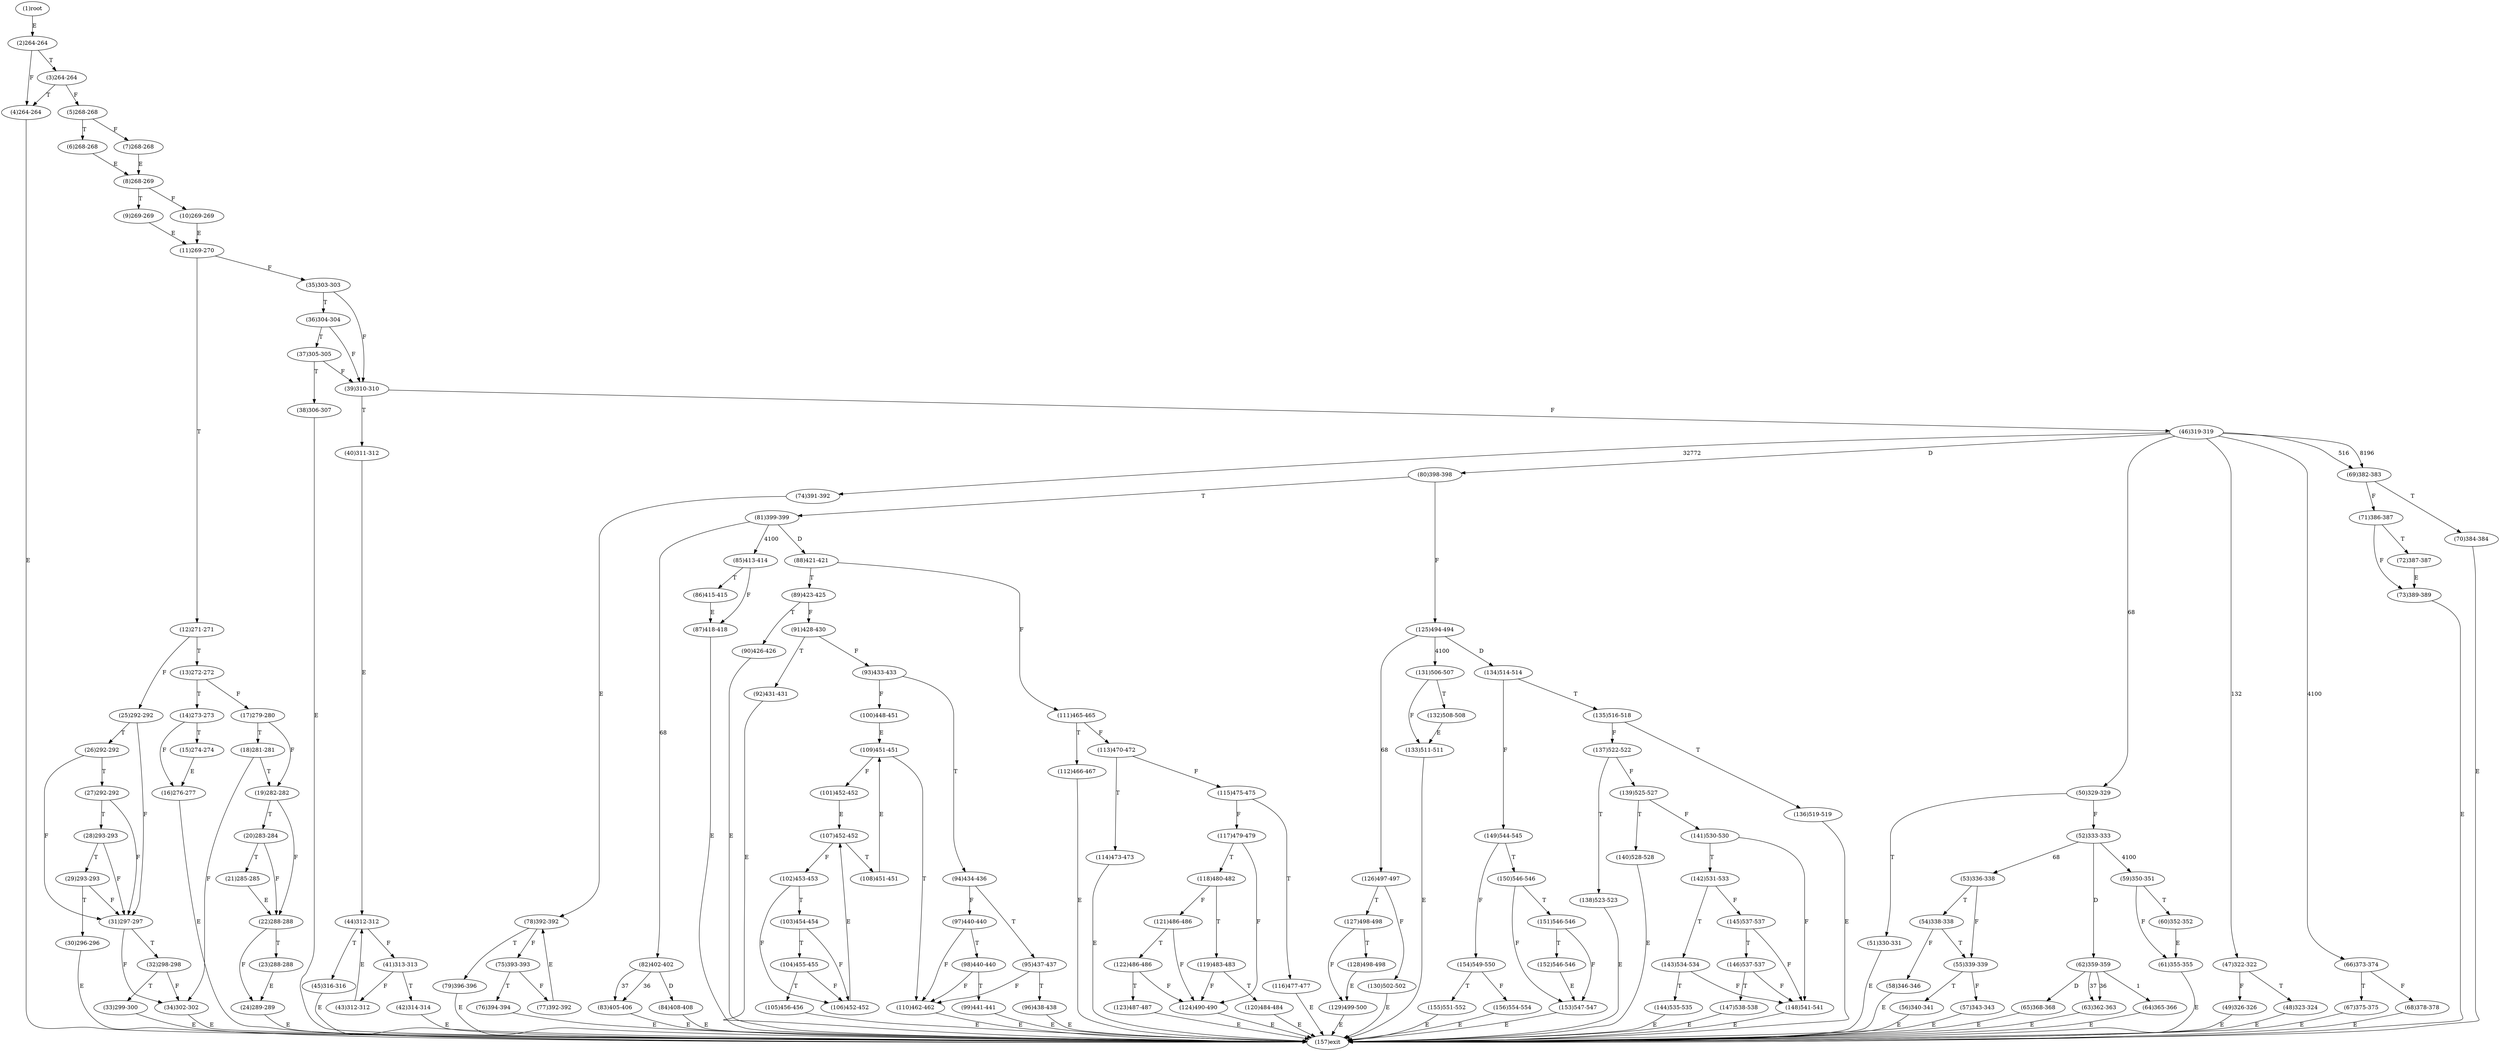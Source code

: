 digraph "" { 
1[ label="(1)root"];
2[ label="(2)264-264"];
3[ label="(3)264-264"];
4[ label="(4)264-264"];
5[ label="(5)268-268"];
6[ label="(6)268-268"];
7[ label="(7)268-268"];
8[ label="(8)268-269"];
9[ label="(9)269-269"];
10[ label="(10)269-269"];
11[ label="(11)269-270"];
12[ label="(12)271-271"];
13[ label="(13)272-272"];
14[ label="(14)273-273"];
15[ label="(15)274-274"];
17[ label="(17)279-280"];
16[ label="(16)276-277"];
19[ label="(19)282-282"];
18[ label="(18)281-281"];
21[ label="(21)285-285"];
20[ label="(20)283-284"];
23[ label="(23)288-288"];
22[ label="(22)288-288"];
25[ label="(25)292-292"];
24[ label="(24)289-289"];
27[ label="(27)292-292"];
26[ label="(26)292-292"];
29[ label="(29)293-293"];
28[ label="(28)293-293"];
31[ label="(31)297-297"];
30[ label="(30)296-296"];
34[ label="(34)302-302"];
35[ label="(35)303-303"];
32[ label="(32)298-298"];
33[ label="(33)299-300"];
38[ label="(38)306-307"];
39[ label="(39)310-310"];
36[ label="(36)304-304"];
37[ label="(37)305-305"];
42[ label="(42)314-314"];
43[ label="(43)312-312"];
40[ label="(40)311-312"];
41[ label="(41)313-313"];
46[ label="(46)319-319"];
47[ label="(47)322-322"];
44[ label="(44)312-312"];
45[ label="(45)316-316"];
51[ label="(51)330-331"];
50[ label="(50)329-329"];
49[ label="(49)326-326"];
48[ label="(48)323-324"];
55[ label="(55)339-339"];
54[ label="(54)338-338"];
53[ label="(53)336-338"];
52[ label="(52)333-333"];
59[ label="(59)350-351"];
58[ label="(58)346-346"];
57[ label="(57)343-343"];
56[ label="(56)340-341"];
63[ label="(63)362-363"];
62[ label="(62)359-359"];
61[ label="(61)355-355"];
60[ label="(60)352-352"];
68[ label="(68)378-378"];
69[ label="(69)382-383"];
70[ label="(70)384-384"];
71[ label="(71)386-387"];
64[ label="(64)365-366"];
65[ label="(65)368-368"];
66[ label="(66)373-374"];
67[ label="(67)375-375"];
76[ label="(76)394-394"];
77[ label="(77)392-392"];
78[ label="(78)392-392"];
79[ label="(79)396-396"];
72[ label="(72)387-387"];
73[ label="(73)389-389"];
74[ label="(74)391-392"];
75[ label="(75)393-393"];
85[ label="(85)413-414"];
84[ label="(84)408-408"];
87[ label="(87)418-418"];
86[ label="(86)415-415"];
81[ label="(81)399-399"];
80[ label="(80)398-398"];
83[ label="(83)405-406"];
82[ label="(82)402-402"];
93[ label="(93)433-433"];
92[ label="(92)431-431"];
95[ label="(95)437-437"];
94[ label="(94)434-436"];
89[ label="(89)423-425"];
88[ label="(88)421-421"];
91[ label="(91)428-430"];
90[ label="(90)426-426"];
102[ label="(102)453-453"];
103[ label="(103)454-454"];
100[ label="(100)448-451"];
101[ label="(101)452-452"];
98[ label="(98)440-440"];
99[ label="(99)441-441"];
96[ label="(96)438-438"];
97[ label="(97)440-440"];
110[ label="(110)462-462"];
111[ label="(111)465-465"];
108[ label="(108)451-451"];
109[ label="(109)451-451"];
106[ label="(106)452-452"];
107[ label="(107)452-452"];
104[ label="(104)455-455"];
105[ label="(105)456-456"];
119[ label="(119)483-483"];
118[ label="(118)480-482"];
117[ label="(117)479-479"];
116[ label="(116)477-477"];
115[ label="(115)475-475"];
114[ label="(114)473-473"];
113[ label="(113)470-472"];
112[ label="(112)466-467"];
127[ label="(127)498-498"];
126[ label="(126)497-497"];
125[ label="(125)494-494"];
124[ label="(124)490-490"];
123[ label="(123)487-487"];
122[ label="(122)486-486"];
121[ label="(121)486-486"];
120[ label="(120)484-484"];
137[ label="(137)522-522"];
136[ label="(136)519-519"];
139[ label="(139)525-527"];
138[ label="(138)523-523"];
141[ label="(141)530-530"];
140[ label="(140)528-528"];
143[ label="(143)534-534"];
142[ label="(142)531-533"];
129[ label="(129)499-500"];
128[ label="(128)498-498"];
131[ label="(131)506-507"];
130[ label="(130)502-502"];
133[ label="(133)511-511"];
132[ label="(132)508-508"];
135[ label="(135)516-518"];
134[ label="(134)514-514"];
152[ label="(152)546-546"];
153[ label="(153)547-547"];
154[ label="(154)549-550"];
155[ label="(155)551-552"];
156[ label="(156)554-554"];
157[ label="(157)exit"];
144[ label="(144)535-535"];
145[ label="(145)537-537"];
146[ label="(146)537-537"];
147[ label="(147)538-538"];
148[ label="(148)541-541"];
149[ label="(149)544-545"];
150[ label="(150)546-546"];
151[ label="(151)546-546"];
1->2[ label="E"];
2->4[ label="F"];
2->3[ label="T"];
3->5[ label="F"];
3->4[ label="T"];
4->157[ label="E"];
5->7[ label="F"];
5->6[ label="T"];
6->8[ label="E"];
7->8[ label="E"];
8->10[ label="F"];
8->9[ label="T"];
9->11[ label="E"];
10->11[ label="E"];
11->35[ label="F"];
11->12[ label="T"];
12->25[ label="F"];
12->13[ label="T"];
13->17[ label="F"];
13->14[ label="T"];
14->16[ label="F"];
14->15[ label="T"];
15->16[ label="E"];
16->157[ label="E"];
17->19[ label="F"];
17->18[ label="T"];
18->34[ label="F"];
18->19[ label="T"];
19->22[ label="F"];
19->20[ label="T"];
20->22[ label="F"];
20->21[ label="T"];
21->22[ label="E"];
22->24[ label="F"];
22->23[ label="T"];
23->24[ label="E"];
24->157[ label="E"];
25->31[ label="F"];
25->26[ label="T"];
26->31[ label="F"];
26->27[ label="T"];
27->31[ label="F"];
27->28[ label="T"];
28->31[ label="F"];
28->29[ label="T"];
29->31[ label="F"];
29->30[ label="T"];
30->157[ label="E"];
31->34[ label="F"];
31->32[ label="T"];
32->34[ label="F"];
32->33[ label="T"];
33->157[ label="E"];
34->157[ label="E"];
35->39[ label="F"];
35->36[ label="T"];
36->39[ label="F"];
36->37[ label="T"];
37->39[ label="F"];
37->38[ label="T"];
38->157[ label="E"];
39->46[ label="F"];
39->40[ label="T"];
40->44[ label="E"];
41->43[ label="F"];
41->42[ label="T"];
42->157[ label="E"];
43->44[ label="E"];
44->41[ label="F"];
44->45[ label="T"];
45->157[ label="E"];
46->50[ label="68"];
46->47[ label="132"];
46->69[ label="516"];
46->66[ label="4100"];
46->69[ label="8196"];
46->74[ label="32772"];
46->80[ label="D"];
47->49[ label="F"];
47->48[ label="T"];
48->157[ label="E"];
49->157[ label="E"];
50->52[ label="F"];
50->51[ label="T"];
51->157[ label="E"];
52->53[ label="68"];
52->59[ label="4100"];
52->62[ label="D"];
53->55[ label="F"];
53->54[ label="T"];
54->58[ label="F"];
54->55[ label="T"];
55->57[ label="F"];
55->56[ label="T"];
56->157[ label="E"];
57->157[ label="E"];
58->157[ label="E"];
59->61[ label="F"];
59->60[ label="T"];
60->61[ label="E"];
61->157[ label="E"];
62->64[ label="1"];
62->63[ label="36"];
62->63[ label="37"];
62->65[ label="D"];
63->157[ label="E"];
64->157[ label="E"];
65->157[ label="E"];
66->68[ label="F"];
66->67[ label="T"];
67->157[ label="E"];
68->157[ label="E"];
69->71[ label="F"];
69->70[ label="T"];
70->157[ label="E"];
71->73[ label="F"];
71->72[ label="T"];
72->73[ label="E"];
73->157[ label="E"];
74->78[ label="E"];
75->77[ label="F"];
75->76[ label="T"];
76->157[ label="E"];
77->78[ label="E"];
78->75[ label="F"];
78->79[ label="T"];
79->157[ label="E"];
80->125[ label="F"];
80->81[ label="T"];
81->82[ label="68"];
81->85[ label="4100"];
81->88[ label="D"];
82->83[ label="36"];
82->83[ label="37"];
82->84[ label="D"];
83->157[ label="E"];
84->157[ label="E"];
85->87[ label="F"];
85->86[ label="T"];
86->87[ label="E"];
87->157[ label="E"];
88->111[ label="F"];
88->89[ label="T"];
89->91[ label="F"];
89->90[ label="T"];
90->157[ label="E"];
91->93[ label="F"];
91->92[ label="T"];
92->157[ label="E"];
93->100[ label="F"];
93->94[ label="T"];
94->97[ label="F"];
94->95[ label="T"];
95->110[ label="F"];
95->96[ label="T"];
96->157[ label="E"];
97->110[ label="F"];
97->98[ label="T"];
98->110[ label="F"];
98->99[ label="T"];
99->157[ label="E"];
100->109[ label="E"];
101->107[ label="E"];
102->106[ label="F"];
102->103[ label="T"];
103->106[ label="F"];
103->104[ label="T"];
104->106[ label="F"];
104->105[ label="T"];
105->157[ label="E"];
106->107[ label="E"];
107->102[ label="F"];
107->108[ label="T"];
108->109[ label="E"];
109->101[ label="F"];
109->110[ label="T"];
110->157[ label="E"];
111->113[ label="F"];
111->112[ label="T"];
112->157[ label="E"];
113->115[ label="F"];
113->114[ label="T"];
114->157[ label="E"];
115->117[ label="F"];
115->116[ label="T"];
116->157[ label="E"];
117->124[ label="F"];
117->118[ label="T"];
118->121[ label="F"];
118->119[ label="T"];
119->124[ label="F"];
119->120[ label="T"];
120->157[ label="E"];
121->124[ label="F"];
121->122[ label="T"];
122->124[ label="F"];
122->123[ label="T"];
123->157[ label="E"];
124->157[ label="E"];
125->126[ label="68"];
125->131[ label="4100"];
125->134[ label="D"];
126->130[ label="F"];
126->127[ label="T"];
127->129[ label="F"];
127->128[ label="T"];
128->129[ label="E"];
129->157[ label="E"];
130->157[ label="E"];
131->133[ label="F"];
131->132[ label="T"];
132->133[ label="E"];
133->157[ label="E"];
134->149[ label="F"];
134->135[ label="T"];
135->137[ label="F"];
135->136[ label="T"];
136->157[ label="E"];
137->139[ label="F"];
137->138[ label="T"];
138->157[ label="E"];
139->141[ label="F"];
139->140[ label="T"];
140->157[ label="E"];
141->148[ label="F"];
141->142[ label="T"];
142->145[ label="F"];
142->143[ label="T"];
143->148[ label="F"];
143->144[ label="T"];
144->157[ label="E"];
145->148[ label="F"];
145->146[ label="T"];
146->148[ label="F"];
146->147[ label="T"];
147->157[ label="E"];
148->157[ label="E"];
149->154[ label="F"];
149->150[ label="T"];
150->153[ label="F"];
150->151[ label="T"];
151->153[ label="F"];
151->152[ label="T"];
152->153[ label="E"];
153->157[ label="E"];
154->156[ label="F"];
154->155[ label="T"];
155->157[ label="E"];
156->157[ label="E"];
}